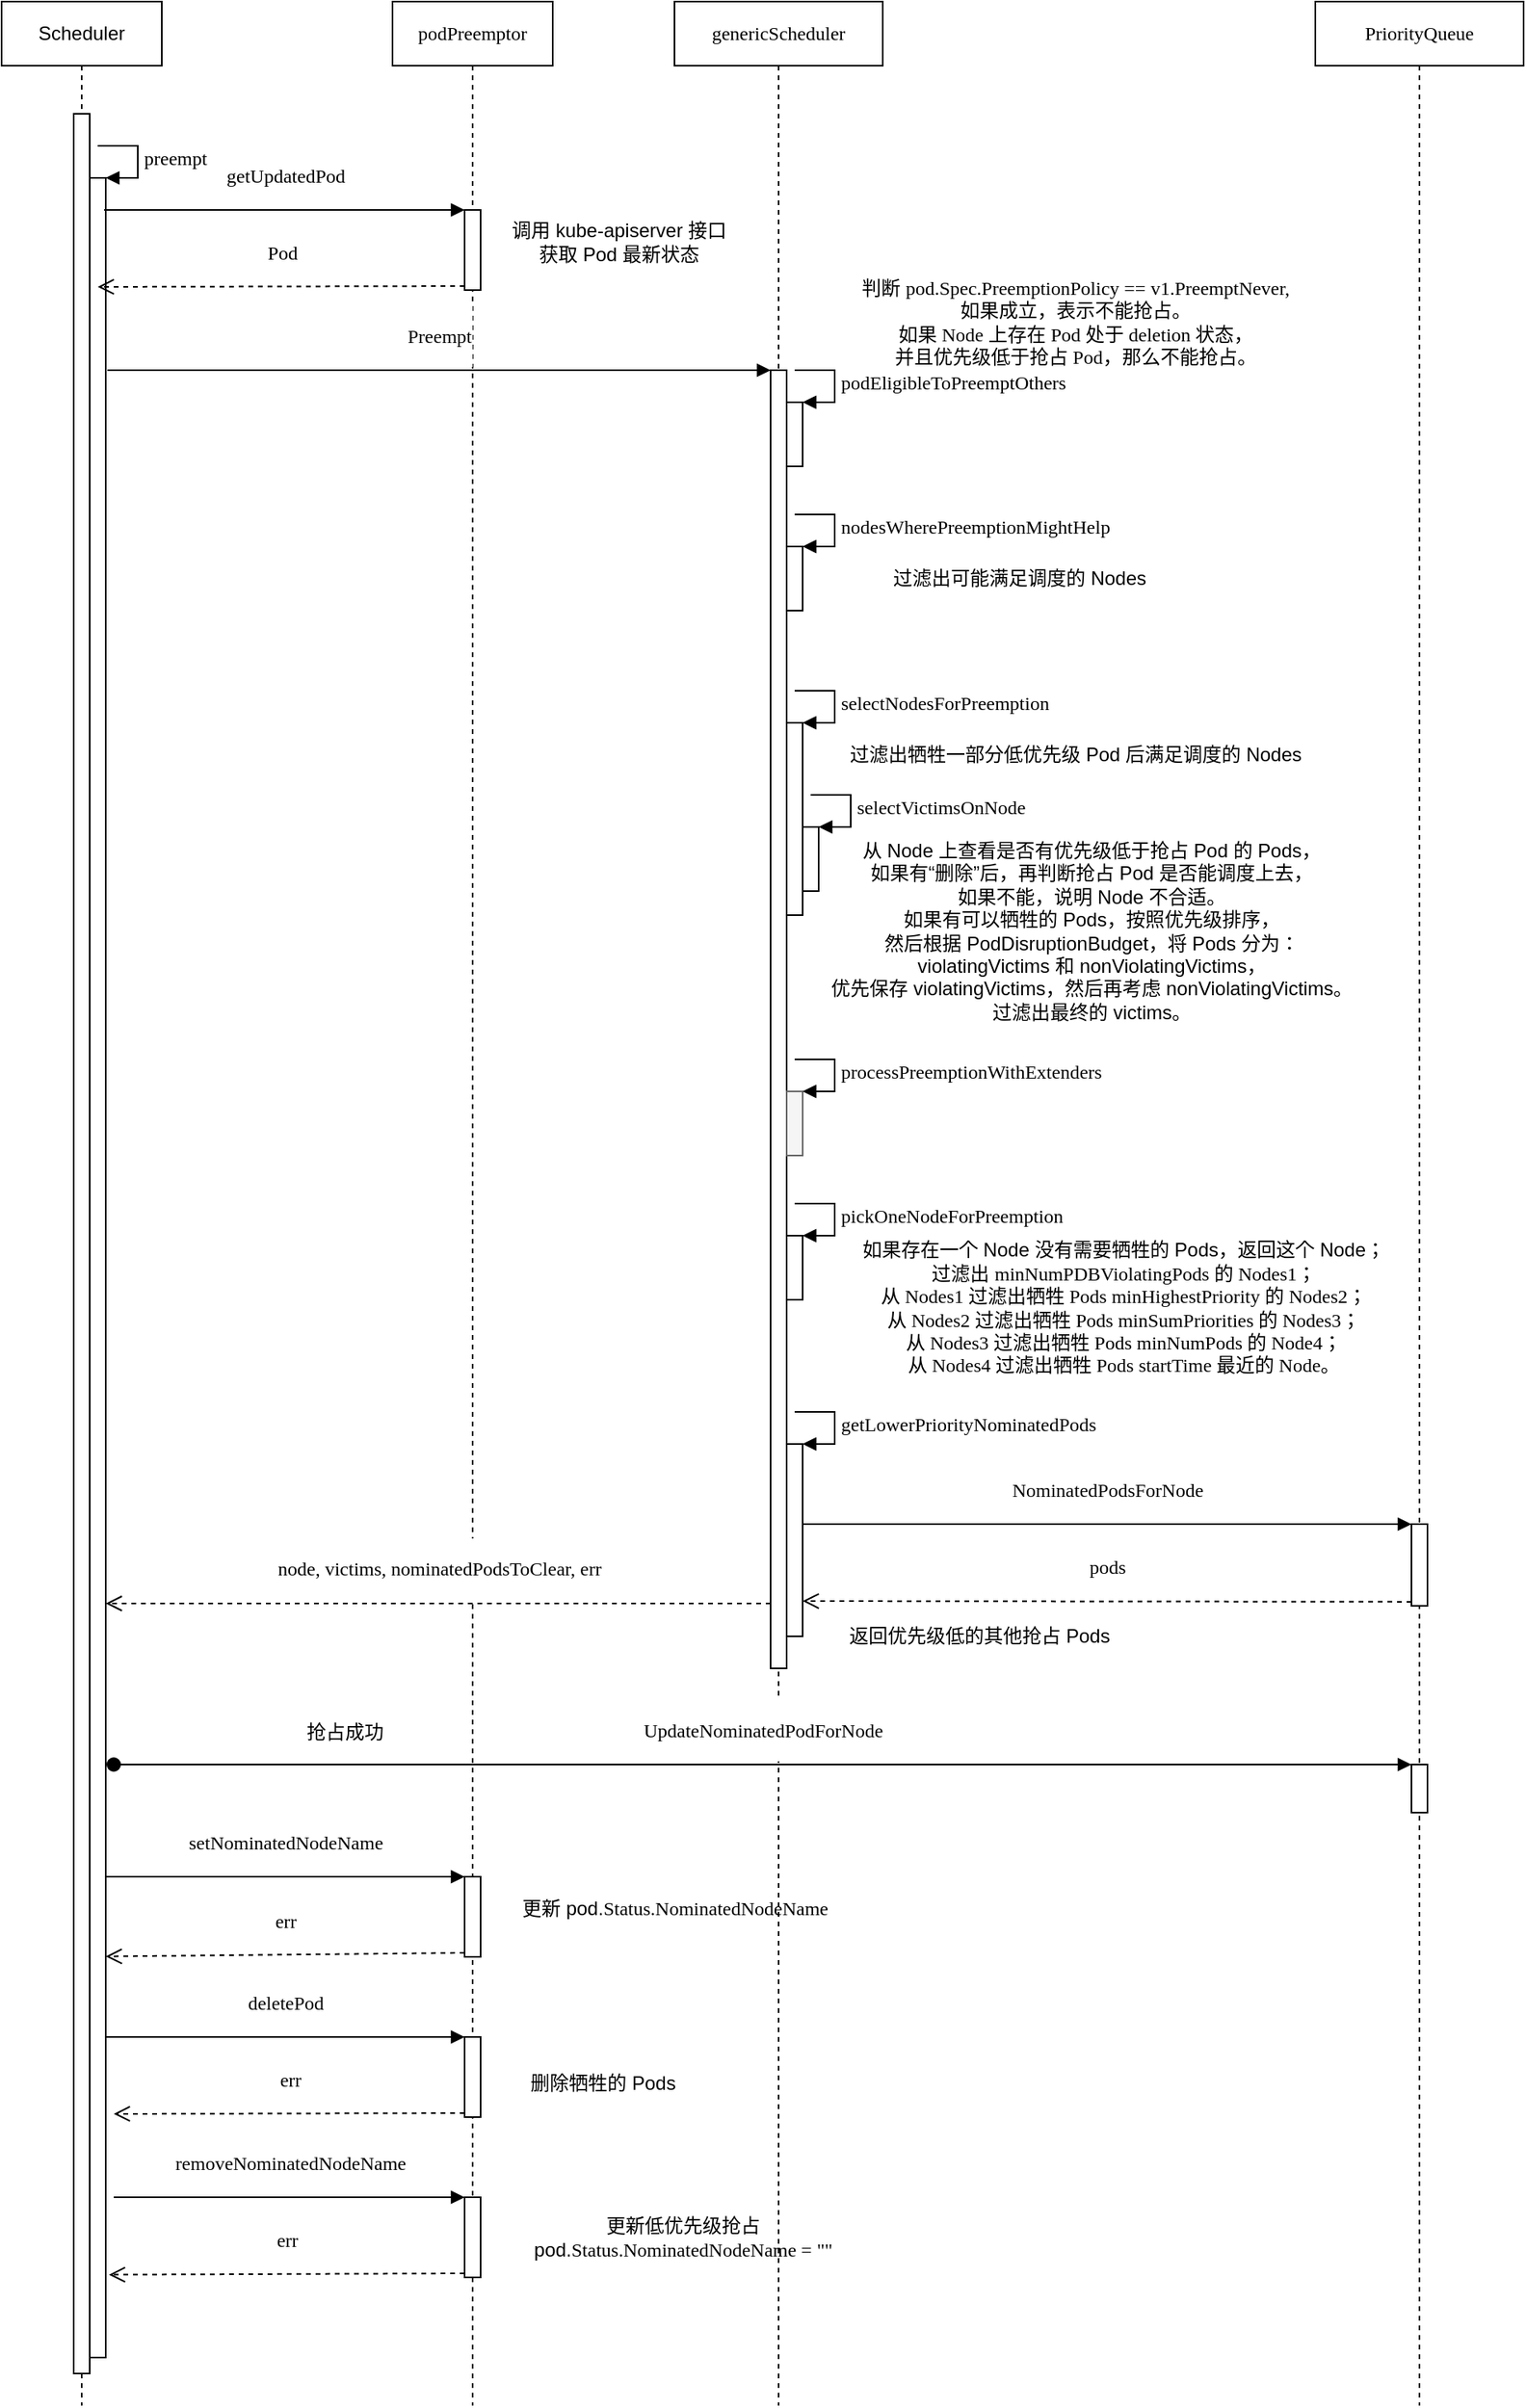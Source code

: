 <mxfile version="13.0.0" type="device"><diagram id="OzM7poo_UQP1ovCufqS6" name="第 1 页"><mxGraphModel dx="946" dy="680" grid="1" gridSize="10" guides="1" tooltips="1" connect="1" arrows="1" fold="1" page="1" pageScale="1" pageWidth="827" pageHeight="1169" math="0" shadow="0"><root><mxCell id="0"/><mxCell id="1" parent="0"/><mxCell id="e4In8V-vMXF8cglOuqN4-1" value="Scheduler" style="shape=umlLifeline;perimeter=lifelinePerimeter;whiteSpace=wrap;html=1;container=1;collapsible=0;recursiveResize=0;outlineConnect=0;" vertex="1" parent="1"><mxGeometry x="120" y="160" width="100" height="1500" as="geometry"/></mxCell><mxCell id="e4In8V-vMXF8cglOuqN4-4" value="" style="html=1;points=[];perimeter=orthogonalPerimeter;" vertex="1" parent="e4In8V-vMXF8cglOuqN4-1"><mxGeometry x="45" y="70" width="10" height="1410" as="geometry"/></mxCell><mxCell id="e4In8V-vMXF8cglOuqN4-8" value="" style="html=1;points=[];perimeter=orthogonalPerimeter;" vertex="1" parent="e4In8V-vMXF8cglOuqN4-1"><mxGeometry x="55" y="110" width="10" height="1360" as="geometry"/></mxCell><mxCell id="e4In8V-vMXF8cglOuqN4-9" value="&lt;pre style=&quot;font-family: &amp;#34;menlo&amp;#34; ; font-size: 9pt&quot;&gt;&lt;span&gt;preempt&lt;/span&gt;&lt;/pre&gt;" style="edgeStyle=orthogonalEdgeStyle;html=1;align=left;spacingLeft=2;endArrow=block;rounded=0;entryX=1;entryY=0;" edge="1" target="e4In8V-vMXF8cglOuqN4-8" parent="e4In8V-vMXF8cglOuqN4-1"><mxGeometry relative="1" as="geometry"><mxPoint x="60" y="90" as="sourcePoint"/><Array as="points"><mxPoint x="85" y="90"/></Array></mxGeometry></mxCell><mxCell id="e4In8V-vMXF8cglOuqN4-10" value="&lt;pre style=&quot;font-family: &amp;#34;menlo&amp;#34; ; font-size: 9pt&quot;&gt;&lt;span&gt;podPreemptor&lt;/span&gt;&lt;/pre&gt;" style="shape=umlLifeline;perimeter=lifelinePerimeter;whiteSpace=wrap;html=1;container=1;collapsible=0;recursiveResize=0;outlineConnect=0;" vertex="1" parent="1"><mxGeometry x="364" y="160" width="100" height="1500" as="geometry"/></mxCell><mxCell id="e4In8V-vMXF8cglOuqN4-11" value="" style="html=1;points=[];perimeter=orthogonalPerimeter;" vertex="1" parent="e4In8V-vMXF8cglOuqN4-10"><mxGeometry x="45" y="130" width="10" height="50" as="geometry"/></mxCell><mxCell id="e4In8V-vMXF8cglOuqN4-29" value="" style="html=1;points=[];perimeter=orthogonalPerimeter;" vertex="1" parent="e4In8V-vMXF8cglOuqN4-10"><mxGeometry x="45" y="1270" width="10" height="50" as="geometry"/></mxCell><mxCell id="e4In8V-vMXF8cglOuqN4-32" value="" style="html=1;points=[];perimeter=orthogonalPerimeter;" vertex="1" parent="e4In8V-vMXF8cglOuqN4-10"><mxGeometry x="45" y="1370" width="10" height="50" as="geometry"/></mxCell><mxCell id="e4In8V-vMXF8cglOuqN4-25" value="" style="html=1;points=[];perimeter=orthogonalPerimeter;" vertex="1" parent="e4In8V-vMXF8cglOuqN4-10"><mxGeometry x="45" y="1170" width="10" height="50" as="geometry"/></mxCell><mxCell id="e4In8V-vMXF8cglOuqN4-12" value="&lt;pre style=&quot;font-family: &amp;#34;menlo&amp;#34; ; font-size: 9pt&quot;&gt;&lt;span&gt;getUpdatedPod&lt;/span&gt;&lt;/pre&gt;" style="html=1;verticalAlign=bottom;endArrow=block;entryX=0;entryY=0;" edge="1" target="e4In8V-vMXF8cglOuqN4-11" parent="1"><mxGeometry relative="1" as="geometry"><mxPoint x="184" y="290" as="sourcePoint"/></mxGeometry></mxCell><mxCell id="e4In8V-vMXF8cglOuqN4-13" value="&lt;pre style=&quot;font-family: &amp;#34;menlo&amp;#34; ; font-size: 9pt&quot;&gt;&lt;span&gt;Pod&lt;/span&gt;&lt;/pre&gt;" style="html=1;verticalAlign=bottom;endArrow=open;dashed=1;endSize=8;exitX=0;exitY=0.95;" edge="1" source="e4In8V-vMXF8cglOuqN4-11" parent="1"><mxGeometry relative="1" as="geometry"><mxPoint x="180" y="338" as="targetPoint"/></mxGeometry></mxCell><mxCell id="e4In8V-vMXF8cglOuqN4-15" value="调用 kube-apiserver 接口&lt;br&gt;获取 Pod 最新状态" style="text;html=1;align=center;verticalAlign=middle;resizable=0;points=[];autosize=1;" vertex="1" parent="1"><mxGeometry x="430" y="295" width="150" height="30" as="geometry"/></mxCell><mxCell id="e4In8V-vMXF8cglOuqN4-16" value="&lt;pre style=&quot;font-family: &amp;#34;menlo&amp;#34; ; font-size: 9pt&quot;&gt;&lt;pre style=&quot;font-family: &amp;#34;menlo&amp;#34; ; font-size: 9pt&quot;&gt;genericScheduler&lt;/pre&gt;&lt;/pre&gt;" style="shape=umlLifeline;perimeter=lifelinePerimeter;whiteSpace=wrap;html=1;container=1;collapsible=0;recursiveResize=0;outlineConnect=0;" vertex="1" parent="1"><mxGeometry x="540" y="160" width="130" height="1500" as="geometry"/></mxCell><mxCell id="e4In8V-vMXF8cglOuqN4-18" value="" style="html=1;points=[];perimeter=orthogonalPerimeter;" vertex="1" parent="e4In8V-vMXF8cglOuqN4-16"><mxGeometry x="60" y="230" width="10" height="810" as="geometry"/></mxCell><mxCell id="e4In8V-vMXF8cglOuqN4-35" value="" style="html=1;points=[];perimeter=orthogonalPerimeter;" vertex="1" parent="e4In8V-vMXF8cglOuqN4-16"><mxGeometry x="70" y="250" width="10" height="40" as="geometry"/></mxCell><mxCell id="e4In8V-vMXF8cglOuqN4-36" value="&lt;pre style=&quot;font-family: &amp;#34;menlo&amp;#34; ; font-size: 9pt&quot;&gt;&lt;span&gt;podEligibleToPreemptOthers&lt;/span&gt;&lt;/pre&gt;" style="edgeStyle=orthogonalEdgeStyle;html=1;align=left;spacingLeft=2;endArrow=block;rounded=0;entryX=1;entryY=0;" edge="1" target="e4In8V-vMXF8cglOuqN4-35" parent="e4In8V-vMXF8cglOuqN4-16"><mxGeometry relative="1" as="geometry"><mxPoint x="75" y="230" as="sourcePoint"/><Array as="points"><mxPoint x="100" y="230"/></Array></mxGeometry></mxCell><mxCell id="e4In8V-vMXF8cglOuqN4-38" value="" style="html=1;points=[];perimeter=orthogonalPerimeter;" vertex="1" parent="e4In8V-vMXF8cglOuqN4-16"><mxGeometry x="70" y="340" width="10" height="40" as="geometry"/></mxCell><mxCell id="e4In8V-vMXF8cglOuqN4-39" value="&lt;pre style=&quot;font-family: &amp;#34;menlo&amp;#34; ; font-size: 9pt&quot;&gt;&lt;span&gt;nodesWherePreemptionMightHelp&lt;/span&gt;&lt;/pre&gt;" style="edgeStyle=orthogonalEdgeStyle;html=1;align=left;spacingLeft=2;endArrow=block;rounded=0;entryX=1;entryY=0;" edge="1" target="e4In8V-vMXF8cglOuqN4-38" parent="e4In8V-vMXF8cglOuqN4-16"><mxGeometry relative="1" as="geometry"><mxPoint x="75" y="320" as="sourcePoint"/><Array as="points"><mxPoint x="100" y="320"/></Array></mxGeometry></mxCell><mxCell id="e4In8V-vMXF8cglOuqN4-41" value="" style="html=1;points=[];perimeter=orthogonalPerimeter;" vertex="1" parent="e4In8V-vMXF8cglOuqN4-16"><mxGeometry x="70" y="450" width="10" height="120" as="geometry"/></mxCell><mxCell id="e4In8V-vMXF8cglOuqN4-42" value="&lt;pre style=&quot;font-family: &amp;#34;menlo&amp;#34; ; font-size: 9pt&quot;&gt;&lt;span&gt;selectNodesForPreemption&lt;/span&gt;&lt;/pre&gt;" style="edgeStyle=orthogonalEdgeStyle;html=1;align=left;spacingLeft=2;endArrow=block;rounded=0;entryX=1;entryY=0;" edge="1" target="e4In8V-vMXF8cglOuqN4-41" parent="e4In8V-vMXF8cglOuqN4-16"><mxGeometry relative="1" as="geometry"><mxPoint x="75" y="430" as="sourcePoint"/><Array as="points"><mxPoint x="100" y="430"/></Array></mxGeometry></mxCell><mxCell id="e4In8V-vMXF8cglOuqN4-43" value="" style="html=1;points=[];perimeter=orthogonalPerimeter;" vertex="1" parent="e4In8V-vMXF8cglOuqN4-16"><mxGeometry x="80" y="515" width="10" height="40" as="geometry"/></mxCell><mxCell id="e4In8V-vMXF8cglOuqN4-44" value="&lt;pre style=&quot;font-family: &amp;#34;menlo&amp;#34; ; font-size: 9pt&quot;&gt;&lt;span&gt;selectVictimsOnNode&lt;/span&gt;&lt;/pre&gt;" style="edgeStyle=orthogonalEdgeStyle;html=1;align=left;spacingLeft=2;endArrow=block;rounded=0;entryX=1;entryY=0;" edge="1" target="e4In8V-vMXF8cglOuqN4-43" parent="e4In8V-vMXF8cglOuqN4-16"><mxGeometry relative="1" as="geometry"><mxPoint x="85" y="495" as="sourcePoint"/><Array as="points"><mxPoint x="110" y="495"/></Array></mxGeometry></mxCell><mxCell id="e4In8V-vMXF8cglOuqN4-47" value="" style="html=1;points=[];perimeter=orthogonalPerimeter;fillColor=#f5f5f5;strokeColor=#666666;fontColor=#333333;" vertex="1" parent="e4In8V-vMXF8cglOuqN4-16"><mxGeometry x="70" y="680" width="10" height="40" as="geometry"/></mxCell><mxCell id="e4In8V-vMXF8cglOuqN4-48" value="&lt;pre style=&quot;font-family: &amp;#34;menlo&amp;#34; ; font-size: 9pt&quot;&gt;&lt;span&gt;processPreemptionWithExtenders&lt;/span&gt;&lt;/pre&gt;" style="edgeStyle=orthogonalEdgeStyle;html=1;align=left;spacingLeft=2;endArrow=block;rounded=0;entryX=1;entryY=0;" edge="1" target="e4In8V-vMXF8cglOuqN4-47" parent="e4In8V-vMXF8cglOuqN4-16"><mxGeometry relative="1" as="geometry"><mxPoint x="75" y="660" as="sourcePoint"/><Array as="points"><mxPoint x="100" y="660"/></Array></mxGeometry></mxCell><mxCell id="e4In8V-vMXF8cglOuqN4-49" value="" style="html=1;points=[];perimeter=orthogonalPerimeter;" vertex="1" parent="e4In8V-vMXF8cglOuqN4-16"><mxGeometry x="70" y="770" width="10" height="40" as="geometry"/></mxCell><mxCell id="e4In8V-vMXF8cglOuqN4-50" value="&lt;pre style=&quot;font-family: &amp;#34;menlo&amp;#34; ; font-size: 9pt&quot;&gt;&lt;span&gt;pickOneNodeForPreemption&lt;/span&gt;&lt;/pre&gt;" style="edgeStyle=orthogonalEdgeStyle;html=1;align=left;spacingLeft=2;endArrow=block;rounded=0;entryX=1;entryY=0;" edge="1" target="e4In8V-vMXF8cglOuqN4-49" parent="e4In8V-vMXF8cglOuqN4-16"><mxGeometry relative="1" as="geometry"><mxPoint x="75" y="750" as="sourcePoint"/><Array as="points"><mxPoint x="100" y="750"/></Array></mxGeometry></mxCell><mxCell id="e4In8V-vMXF8cglOuqN4-52" value="" style="html=1;points=[];perimeter=orthogonalPerimeter;" vertex="1" parent="e4In8V-vMXF8cglOuqN4-16"><mxGeometry x="70" y="900" width="10" height="120" as="geometry"/></mxCell><mxCell id="e4In8V-vMXF8cglOuqN4-53" value="&lt;pre style=&quot;font-family: &amp;#34;menlo&amp;#34; ; font-size: 9pt&quot;&gt;&lt;span&gt;getLowerPriorityNominatedPods&lt;/span&gt;&lt;/pre&gt;" style="edgeStyle=orthogonalEdgeStyle;html=1;align=left;spacingLeft=2;endArrow=block;rounded=0;entryX=1;entryY=0;" edge="1" target="e4In8V-vMXF8cglOuqN4-52" parent="e4In8V-vMXF8cglOuqN4-16"><mxGeometry relative="1" as="geometry"><mxPoint x="75" y="880" as="sourcePoint"/><Array as="points"><mxPoint x="100" y="880"/></Array></mxGeometry></mxCell><mxCell id="e4In8V-vMXF8cglOuqN4-19" value="&lt;pre style=&quot;font-family: &amp;#34;menlo&amp;#34; ; font-size: 9pt&quot;&gt;&lt;span&gt;Preempt&lt;/span&gt;&lt;/pre&gt;" style="html=1;verticalAlign=bottom;endArrow=block;entryX=0;entryY=0;" edge="1" target="e4In8V-vMXF8cglOuqN4-18" parent="1"><mxGeometry relative="1" as="geometry"><mxPoint x="186" y="390" as="sourcePoint"/></mxGeometry></mxCell><mxCell id="e4In8V-vMXF8cglOuqN4-20" value="&lt;pre style=&quot;font-family: &amp;#34;menlo&amp;#34; ; font-size: 9pt&quot;&gt;&lt;span&gt;node&lt;/span&gt;&lt;span&gt;, &lt;/span&gt;&lt;span&gt;victims&lt;/span&gt;&lt;span&gt;, &lt;/span&gt;&lt;span&gt;nominatedPodsToClear&lt;/span&gt;&lt;span&gt;, &lt;/span&gt;&lt;span&gt;err&lt;/span&gt;&lt;/pre&gt;" style="html=1;verticalAlign=bottom;endArrow=open;dashed=1;endSize=8;exitX=0;exitY=0.95;" edge="1" source="e4In8V-vMXF8cglOuqN4-18" parent="1" target="e4In8V-vMXF8cglOuqN4-8"><mxGeometry relative="1" as="geometry"><mxPoint x="530" y="436" as="targetPoint"/></mxGeometry></mxCell><mxCell id="e4In8V-vMXF8cglOuqN4-21" value="&lt;pre style=&quot;font-family: &amp;#34;menlo&amp;#34; ; font-size: 9pt&quot;&gt;&lt;pre style=&quot;font-family: &amp;#34;menlo&amp;#34; ; font-size: 9pt&quot;&gt;&lt;pre style=&quot;font-family: &amp;#34;menlo&amp;#34; ; font-size: 9pt&quot;&gt;PriorityQueue&lt;/pre&gt;&lt;/pre&gt;&lt;/pre&gt;" style="shape=umlLifeline;perimeter=lifelinePerimeter;whiteSpace=wrap;html=1;container=1;collapsible=0;recursiveResize=0;outlineConnect=0;" vertex="1" parent="1"><mxGeometry x="940" y="160" width="130" height="1500" as="geometry"/></mxCell><mxCell id="e4In8V-vMXF8cglOuqN4-54" value="" style="html=1;points=[];perimeter=orthogonalPerimeter;" vertex="1" parent="e4In8V-vMXF8cglOuqN4-21"><mxGeometry x="60" y="950" width="10" height="51" as="geometry"/></mxCell><mxCell id="e4In8V-vMXF8cglOuqN4-37" value="判断&amp;nbsp;&lt;span style=&quot;font-family: &amp;#34;menlo&amp;#34; ; font-size: 9pt&quot;&gt;pod&lt;/span&gt;&lt;span style=&quot;font-family: &amp;#34;menlo&amp;#34; ; font-size: 9pt&quot;&gt;.&lt;/span&gt;&lt;span style=&quot;font-family: &amp;#34;menlo&amp;#34; ; font-size: 9pt&quot;&gt;Spec&lt;/span&gt;&lt;span style=&quot;font-family: &amp;#34;menlo&amp;#34; ; font-size: 9pt&quot;&gt;.&lt;/span&gt;&lt;span style=&quot;font-family: &amp;#34;menlo&amp;#34; ; font-size: 9pt&quot;&gt;PreemptionPolicy &lt;/span&gt;&lt;span style=&quot;font-family: &amp;#34;menlo&amp;#34; ; font-size: 9pt&quot;&gt;== &lt;/span&gt;&lt;span style=&quot;font-family: &amp;#34;menlo&amp;#34; ; font-size: 9pt&quot;&gt;v1&lt;/span&gt;&lt;span style=&quot;font-family: &amp;#34;menlo&amp;#34; ; font-size: 9pt&quot;&gt;.&lt;/span&gt;&lt;span style=&quot;font-family: &amp;#34;menlo&amp;#34; ; font-size: 9pt&quot;&gt;PreemptNever,&lt;br&gt;如果成立，表示不能抢占。&lt;br&gt;如果 Node 上存在 Pod 处于 deletion 状态，&lt;br&gt;并且优先级低于抢占 Pod，那么不能抢占。&lt;br&gt;&lt;/span&gt;" style="text;html=1;align=center;verticalAlign=middle;resizable=0;points=[];autosize=1;" vertex="1" parent="1"><mxGeometry x="605" y="330" width="370" height="60" as="geometry"/></mxCell><mxCell id="e4In8V-vMXF8cglOuqN4-40" value="过滤出可能满足调度的 Nodes" style="text;html=1;align=center;verticalAlign=middle;resizable=0;points=[];autosize=1;" vertex="1" parent="1"><mxGeometry x="670" y="510" width="170" height="20" as="geometry"/></mxCell><mxCell id="e4In8V-vMXF8cglOuqN4-45" value="&lt;div&gt;从 Node 上查看是否有优先级低于抢占 Pod 的 Pods，&lt;/div&gt;&lt;div&gt;如果有“删除”后，再判断抢占 Pod 是否能调度上去，&lt;/div&gt;&lt;div&gt;如果不能，说明 Node 不合适。&lt;/div&gt;&lt;div&gt;如果有可以牺牲的 Pods，按照优先级排序，&lt;/div&gt;&lt;div&gt;然后根据 PodDisruptionBudget，将 Pods 分为：&lt;/div&gt;&lt;div&gt;violatingVictims 和 nonViolatingVictims，&lt;/div&gt;&lt;div&gt;优先保存 violatingVictims，然后再考虑 nonViolatingVictims。&lt;/div&gt;&lt;div&gt;过滤出最终的 victims。&lt;/div&gt;" style="text;html=1;align=center;verticalAlign=middle;resizable=0;points=[];autosize=1;" vertex="1" parent="1"><mxGeometry x="630" y="680" width="340" height="120" as="geometry"/></mxCell><mxCell id="e4In8V-vMXF8cglOuqN4-46" value="过滤出牺牲一部分低优先级 Pod 后满足调度的 Nodes" style="text;html=1;align=center;verticalAlign=middle;resizable=0;points=[];autosize=1;" vertex="1" parent="1"><mxGeometry x="640" y="620" width="300" height="20" as="geometry"/></mxCell><mxCell id="e4In8V-vMXF8cglOuqN4-51" value="如果存在一个 Node 没有需要牺牲的 Pods，返回这个 Node；&lt;br&gt;过滤出&amp;nbsp;&lt;span style=&quot;font-family: &amp;#34;menlo&amp;#34; ; font-size: 9pt&quot;&gt;minNumPDBViolatingPods 的 Nodes1；&lt;br&gt;从 Nodes1 过滤出牺牲 Pods&amp;nbsp;&lt;/span&gt;&lt;span style=&quot;font-family: &amp;#34;menlo&amp;#34; ; font-size: 9pt&quot;&gt;minHighestPriority 的 Nodes2；&lt;br&gt;从 Nodes2 过滤出牺牲 Pods&amp;nbsp;&lt;/span&gt;&lt;span style=&quot;font-family: &amp;#34;menlo&amp;#34; ; font-size: 9pt&quot;&gt;minSumPriorities 的 Nodes3；&lt;br&gt;从 Nodes3 过滤出牺牲 Pods&amp;nbsp;&lt;/span&gt;&lt;span style=&quot;font-family: &amp;#34;menlo&amp;#34; ; font-size: 9pt&quot;&gt;minNumPods 的 Node4；&lt;br&gt;从 Nodes4 过滤出牺牲 Pods startTime 最近的 Node。&lt;br&gt;&lt;/span&gt;" style="text;html=1;align=center;verticalAlign=middle;resizable=0;points=[];autosize=1;" vertex="1" parent="1"><mxGeometry x="620" y="930" width="400" height="90" as="geometry"/></mxCell><mxCell id="e4In8V-vMXF8cglOuqN4-55" value="&lt;pre style=&quot;font-family: &amp;#34;menlo&amp;#34; ; font-size: 9pt&quot;&gt;&lt;span&gt;NominatedPodsForNode&lt;/span&gt;&lt;/pre&gt;" style="html=1;verticalAlign=bottom;endArrow=block;entryX=0;entryY=0;" edge="1" target="e4In8V-vMXF8cglOuqN4-54" parent="1"><mxGeometry relative="1" as="geometry"><mxPoint x="620" y="1110" as="sourcePoint"/></mxGeometry></mxCell><mxCell id="e4In8V-vMXF8cglOuqN4-23" value="" style="html=1;points=[];perimeter=orthogonalPerimeter;" vertex="1" parent="1"><mxGeometry x="1000" y="1260" width="10" height="30" as="geometry"/></mxCell><mxCell id="e4In8V-vMXF8cglOuqN4-24" value="&lt;pre style=&quot;font-family: &amp;#34;menlo&amp;#34; ; font-size: 9pt&quot;&gt;&lt;span&gt;UpdateNominatedPodForNode&lt;/span&gt;&lt;/pre&gt;" style="html=1;verticalAlign=bottom;startArrow=oval;endArrow=block;startSize=8;" edge="1" target="e4In8V-vMXF8cglOuqN4-23" parent="1"><mxGeometry relative="1" as="geometry"><mxPoint x="190" y="1260" as="sourcePoint"/></mxGeometry></mxCell><mxCell id="e4In8V-vMXF8cglOuqN4-56" value="&lt;pre style=&quot;font-family: &amp;#34;menlo&amp;#34; ; font-size: 9pt&quot;&gt;&lt;span&gt;pods&lt;/span&gt;&lt;/pre&gt;" style="html=1;verticalAlign=bottom;endArrow=open;dashed=1;endSize=8;exitX=0;exitY=0.95;" edge="1" source="e4In8V-vMXF8cglOuqN4-54" parent="1"><mxGeometry relative="1" as="geometry"><mxPoint x="620" y="1158" as="targetPoint"/></mxGeometry></mxCell><mxCell id="e4In8V-vMXF8cglOuqN4-57" value="返回优先级低的其他抢占 Pods" style="text;html=1;align=center;verticalAlign=middle;resizable=0;points=[];autosize=1;" vertex="1" parent="1"><mxGeometry x="640" y="1170" width="180" height="20" as="geometry"/></mxCell><mxCell id="e4In8V-vMXF8cglOuqN4-60" value="抢占成功" style="text;html=1;align=center;verticalAlign=middle;resizable=0;points=[];autosize=1;" vertex="1" parent="1"><mxGeometry x="304" y="1230" width="60" height="20" as="geometry"/></mxCell><mxCell id="e4In8V-vMXF8cglOuqN4-26" value="&lt;pre style=&quot;font-family: &amp;#34;menlo&amp;#34; ; font-size: 9pt&quot;&gt;&lt;span&gt;setNominatedNodeName&lt;/span&gt;&lt;/pre&gt;" style="html=1;verticalAlign=bottom;endArrow=block;entryX=0;entryY=0;" edge="1" target="e4In8V-vMXF8cglOuqN4-25" parent="1" source="e4In8V-vMXF8cglOuqN4-8"><mxGeometry relative="1" as="geometry"><mxPoint x="329" y="1330" as="sourcePoint"/></mxGeometry></mxCell><mxCell id="e4In8V-vMXF8cglOuqN4-27" value="&lt;pre style=&quot;font-family: &amp;#34;menlo&amp;#34; ; font-size: 9pt&quot;&gt;&lt;span&gt;err&lt;/span&gt;&lt;/pre&gt;" style="html=1;verticalAlign=bottom;endArrow=open;dashed=1;endSize=8;exitX=0;exitY=0.95;entryX=1;entryY=0.816;entryDx=0;entryDy=0;entryPerimeter=0;" edge="1" source="e4In8V-vMXF8cglOuqN4-25" parent="1" target="e4In8V-vMXF8cglOuqN4-8"><mxGeometry relative="1" as="geometry"><mxPoint x="329" y="1406" as="targetPoint"/></mxGeometry></mxCell><mxCell id="e4In8V-vMXF8cglOuqN4-62" value="更新 pod.&lt;span style=&quot;font-family: &amp;#34;menlo&amp;#34; ; font-size: 9pt&quot;&gt;Status&lt;/span&gt;&lt;span style=&quot;font-family: &amp;#34;menlo&amp;#34; ; font-size: 9pt&quot;&gt;.&lt;/span&gt;&lt;span style=&quot;font-family: &amp;#34;menlo&amp;#34; ; font-size: 9pt&quot;&gt;NominatedNodeName&lt;/span&gt;" style="text;html=1;align=center;verticalAlign=middle;resizable=0;points=[];autosize=1;" vertex="1" parent="1"><mxGeometry x="420" y="1340" width="240" height="20" as="geometry"/></mxCell><mxCell id="e4In8V-vMXF8cglOuqN4-30" value="&lt;pre style=&quot;font-family: &amp;#34;menlo&amp;#34; ; font-size: 9pt&quot;&gt;&lt;pre style=&quot;font-family: &amp;#34;menlo&amp;#34; ; font-size: 9pt&quot;&gt;&lt;span&gt;deletePod&lt;/span&gt;&lt;/pre&gt;&lt;/pre&gt;" style="html=1;verticalAlign=bottom;endArrow=block;entryX=0;entryY=0;" edge="1" parent="1" target="e4In8V-vMXF8cglOuqN4-29" source="e4In8V-vMXF8cglOuqN4-8"><mxGeometry relative="1" as="geometry"><mxPoint x="329" y="1430" as="sourcePoint"/></mxGeometry></mxCell><mxCell id="e4In8V-vMXF8cglOuqN4-31" value="&lt;pre style=&quot;font-family: &amp;#34;menlo&amp;#34; ; font-size: 9pt&quot;&gt;&lt;span&gt;err&lt;/span&gt;&lt;/pre&gt;" style="html=1;verticalAlign=bottom;endArrow=open;dashed=1;endSize=8;exitX=0;exitY=0.95;" edge="1" parent="1" source="e4In8V-vMXF8cglOuqN4-29"><mxGeometry relative="1" as="geometry"><mxPoint x="190" y="1478" as="targetPoint"/></mxGeometry></mxCell><mxCell id="e4In8V-vMXF8cglOuqN4-63" value="删除牺牲的 Pods" style="text;html=1;align=center;verticalAlign=middle;resizable=0;points=[];autosize=1;" vertex="1" parent="1"><mxGeometry x="440" y="1449" width="110" height="20" as="geometry"/></mxCell><mxCell id="e4In8V-vMXF8cglOuqN4-33" value="&lt;pre style=&quot;font-family: &amp;#34;menlo&amp;#34; ; font-size: 9pt&quot;&gt;&lt;pre style=&quot;font-family: &amp;#34;menlo&amp;#34; ; font-size: 9pt&quot;&gt;&lt;pre style=&quot;font-family: &amp;#34;menlo&amp;#34; ; font-size: 9pt&quot;&gt;&lt;span&gt;removeNominatedNodeName&lt;/span&gt;&lt;/pre&gt;&lt;/pre&gt;&lt;/pre&gt;" style="html=1;verticalAlign=bottom;endArrow=block;entryX=0;entryY=0;" edge="1" parent="1" target="e4In8V-vMXF8cglOuqN4-32"><mxGeometry relative="1" as="geometry"><mxPoint x="190" y="1530" as="sourcePoint"/></mxGeometry></mxCell><mxCell id="e4In8V-vMXF8cglOuqN4-34" value="&lt;pre style=&quot;font-family: &amp;#34;menlo&amp;#34; ; font-size: 9pt&quot;&gt;&lt;span&gt;err&lt;/span&gt;&lt;/pre&gt;" style="html=1;verticalAlign=bottom;endArrow=open;dashed=1;endSize=8;exitX=0;exitY=0.95;entryX=1.2;entryY=0.962;entryDx=0;entryDy=0;entryPerimeter=0;" edge="1" parent="1" source="e4In8V-vMXF8cglOuqN4-32" target="e4In8V-vMXF8cglOuqN4-8"><mxGeometry relative="1" as="geometry"><mxPoint x="329" y="1606" as="targetPoint"/></mxGeometry></mxCell><mxCell id="e4In8V-vMXF8cglOuqN4-65" value="更新低优先级抢占&lt;br&gt;pod.&lt;span style=&quot;font-size: 9pt ; font-family: &amp;#34;menlo&amp;#34;&quot;&gt;Status&lt;/span&gt;&lt;span style=&quot;font-size: 9pt ; font-family: &amp;#34;menlo&amp;#34;&quot;&gt;.&lt;/span&gt;&lt;span style=&quot;font-size: 9pt ; font-family: &amp;#34;menlo&amp;#34;&quot;&gt;NominatedNodeName = &quot;&quot;&lt;/span&gt;" style="text;html=1;align=center;verticalAlign=middle;resizable=0;points=[];autosize=1;" vertex="1" parent="1"><mxGeometry x="420" y="1540" width="250" height="30" as="geometry"/></mxCell></root></mxGraphModel></diagram></mxfile>
